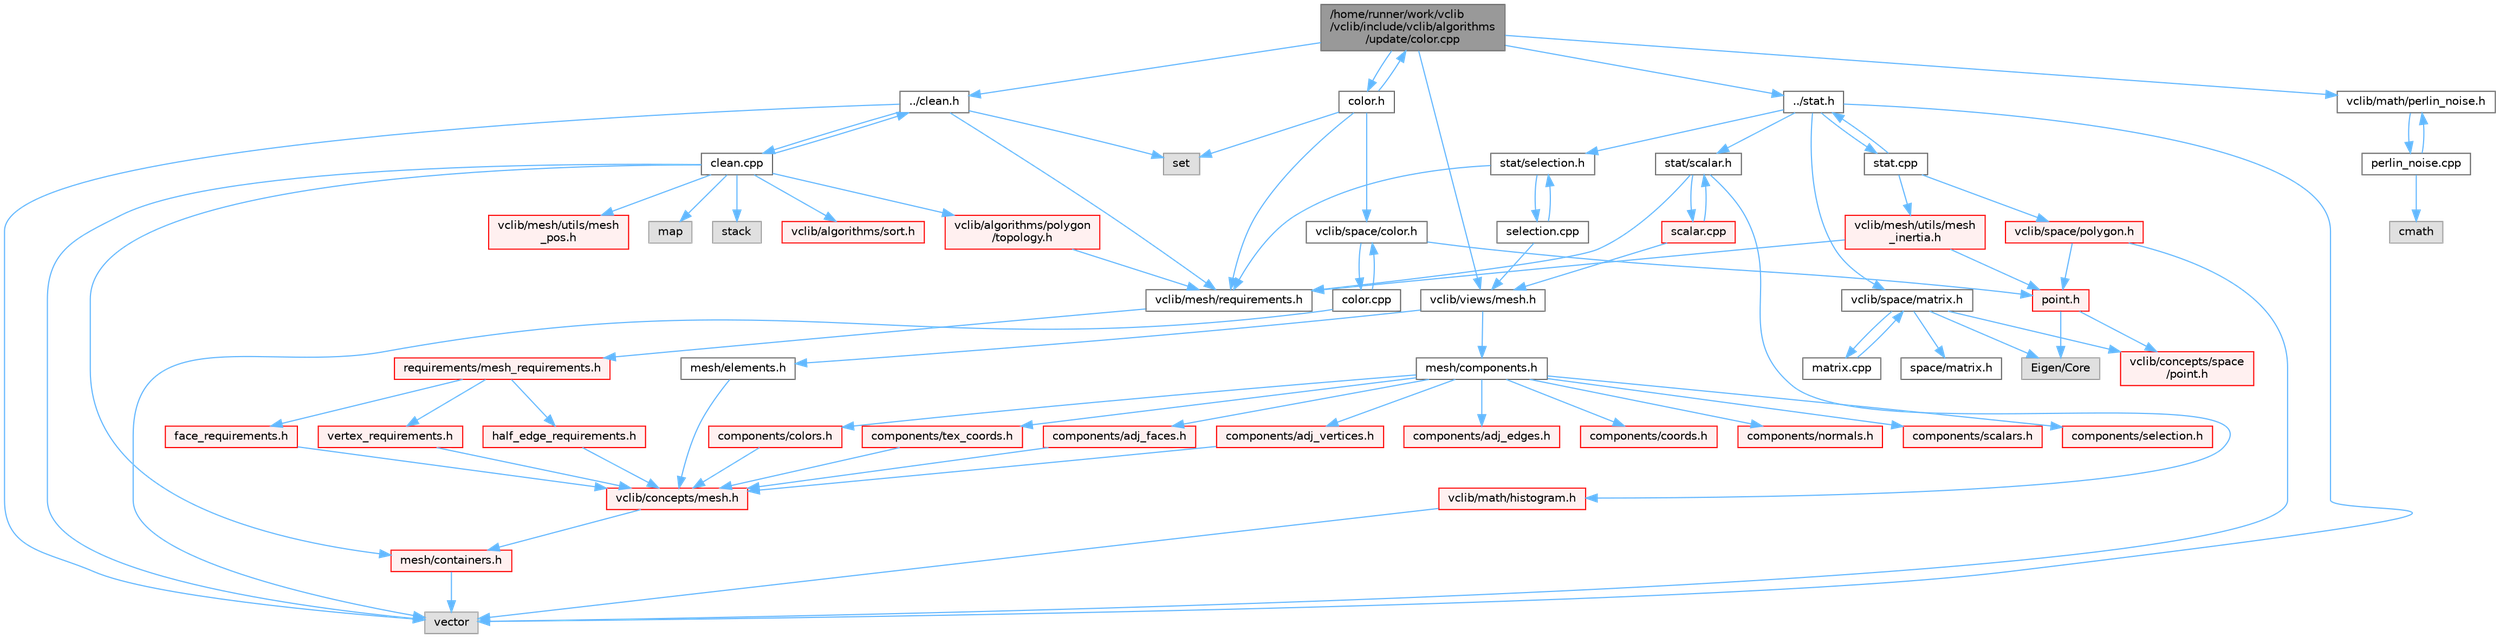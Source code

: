 digraph "/home/runner/work/vclib/vclib/include/vclib/algorithms/update/color.cpp"
{
 // LATEX_PDF_SIZE
  bgcolor="transparent";
  edge [fontname=Helvetica,fontsize=10,labelfontname=Helvetica,labelfontsize=10];
  node [fontname=Helvetica,fontsize=10,shape=box,height=0.2,width=0.4];
  Node1 [label="/home/runner/work/vclib\l/vclib/include/vclib/algorithms\l/update/color.cpp",height=0.2,width=0.4,color="gray40", fillcolor="grey60", style="filled", fontcolor="black",tooltip=" "];
  Node1 -> Node2 [color="steelblue1",style="solid"];
  Node2 [label="color.h",height=0.2,width=0.4,color="grey40", fillcolor="white", style="filled",URL="$algorithms_2update_2color_8h.html",tooltip=" "];
  Node2 -> Node3 [color="steelblue1",style="solid"];
  Node3 [label="set",height=0.2,width=0.4,color="grey60", fillcolor="#E0E0E0", style="filled",tooltip=" "];
  Node2 -> Node4 [color="steelblue1",style="solid"];
  Node4 [label="vclib/mesh/requirements.h",height=0.2,width=0.4,color="grey40", fillcolor="white", style="filled",URL="$requirements_8h.html",tooltip=" "];
  Node4 -> Node5 [color="steelblue1",style="solid"];
  Node5 [label="requirements/mesh_requirements.h",height=0.2,width=0.4,color="red", fillcolor="#FFF0F0", style="filled",URL="$mesh__requirements_8h.html",tooltip=" "];
  Node5 -> Node6 [color="steelblue1",style="solid"];
  Node6 [label="half_edge_requirements.h",height=0.2,width=0.4,color="red", fillcolor="#FFF0F0", style="filled",URL="$half__edge__requirements_8h.html",tooltip=" "];
  Node6 -> Node7 [color="steelblue1",style="solid"];
  Node7 [label="vclib/concepts/mesh.h",height=0.2,width=0.4,color="red", fillcolor="#FFF0F0", style="filled",URL="$concepts_2mesh_8h.html",tooltip=" "];
  Node7 -> Node60 [color="steelblue1",style="solid"];
  Node60 [label="mesh/containers.h",height=0.2,width=0.4,color="red", fillcolor="#FFF0F0", style="filled",URL="$concepts_2mesh_2containers_8h.html",tooltip=" "];
  Node60 -> Node10 [color="steelblue1",style="solid"];
  Node10 [label="vector",height=0.2,width=0.4,color="grey60", fillcolor="#E0E0E0", style="filled",tooltip=" "];
  Node5 -> Node150 [color="steelblue1",style="solid"];
  Node150 [label="face_requirements.h",height=0.2,width=0.4,color="red", fillcolor="#FFF0F0", style="filled",URL="$face__requirements_8h.html",tooltip=" "];
  Node150 -> Node7 [color="steelblue1",style="solid"];
  Node5 -> Node69 [color="steelblue1",style="solid"];
  Node69 [label="vertex_requirements.h",height=0.2,width=0.4,color="red", fillcolor="#FFF0F0", style="filled",URL="$vertex__requirements_8h.html",tooltip=" "];
  Node69 -> Node7 [color="steelblue1",style="solid"];
  Node2 -> Node28 [color="steelblue1",style="solid"];
  Node28 [label="vclib/space/color.h",height=0.2,width=0.4,color="grey40", fillcolor="white", style="filled",URL="$space_2color_8h.html",tooltip=" "];
  Node28 -> Node29 [color="steelblue1",style="solid"];
  Node29 [label="point.h",height=0.2,width=0.4,color="red", fillcolor="#FFF0F0", style="filled",URL="$space_2point_8h.html",tooltip=" "];
  Node29 -> Node31 [color="steelblue1",style="solid"];
  Node31 [label="Eigen/Core",height=0.2,width=0.4,color="grey60", fillcolor="#E0E0E0", style="filled",tooltip=" "];
  Node29 -> Node33 [color="steelblue1",style="solid"];
  Node33 [label="vclib/concepts/space\l/point.h",height=0.2,width=0.4,color="red", fillcolor="#FFF0F0", style="filled",URL="$concepts_2space_2point_8h.html",tooltip=" "];
  Node28 -> Node42 [color="steelblue1",style="solid"];
  Node42 [label="color.cpp",height=0.2,width=0.4,color="grey40", fillcolor="white", style="filled",URL="$space_2color_8cpp.html",tooltip=" "];
  Node42 -> Node28 [color="steelblue1",style="solid"];
  Node42 -> Node10 [color="steelblue1",style="solid"];
  Node2 -> Node1 [color="steelblue1",style="solid"];
  Node1 -> Node176 [color="steelblue1",style="solid"];
  Node176 [label="vclib/math/perlin_noise.h",height=0.2,width=0.4,color="grey40", fillcolor="white", style="filled",URL="$perlin__noise_8h.html",tooltip=" "];
  Node176 -> Node177 [color="steelblue1",style="solid"];
  Node177 [label="perlin_noise.cpp",height=0.2,width=0.4,color="grey40", fillcolor="white", style="filled",URL="$perlin__noise_8cpp.html",tooltip=" "];
  Node177 -> Node176 [color="steelblue1",style="solid"];
  Node177 -> Node37 [color="steelblue1",style="solid"];
  Node37 [label="cmath",height=0.2,width=0.4,color="grey60", fillcolor="#E0E0E0", style="filled",tooltip=" "];
  Node1 -> Node178 [color="steelblue1",style="solid"];
  Node178 [label="vclib/views/mesh.h",height=0.2,width=0.4,color="grey40", fillcolor="white", style="filled",URL="$views_2mesh_8h.html",tooltip=" "];
  Node178 -> Node179 [color="steelblue1",style="solid"];
  Node179 [label="mesh/components.h",height=0.2,width=0.4,color="grey40", fillcolor="white", style="filled",URL="$views_2mesh_2components_8h.html",tooltip=" "];
  Node179 -> Node180 [color="steelblue1",style="solid"];
  Node180 [label="components/adj_edges.h",height=0.2,width=0.4,color="red", fillcolor="#FFF0F0", style="filled",URL="$adj__edges_8h.html",tooltip=" "];
  Node179 -> Node197 [color="steelblue1",style="solid"];
  Node197 [label="components/adj_faces.h",height=0.2,width=0.4,color="red", fillcolor="#FFF0F0", style="filled",URL="$adj__faces_8h.html",tooltip=" "];
  Node197 -> Node7 [color="steelblue1",style="solid"];
  Node179 -> Node198 [color="steelblue1",style="solid"];
  Node198 [label="components/adj_vertices.h",height=0.2,width=0.4,color="red", fillcolor="#FFF0F0", style="filled",URL="$adj__vertices_8h.html",tooltip=" "];
  Node198 -> Node7 [color="steelblue1",style="solid"];
  Node179 -> Node199 [color="steelblue1",style="solid"];
  Node199 [label="components/colors.h",height=0.2,width=0.4,color="red", fillcolor="#FFF0F0", style="filled",URL="$colors_8h.html",tooltip=" "];
  Node199 -> Node7 [color="steelblue1",style="solid"];
  Node179 -> Node200 [color="steelblue1",style="solid"];
  Node200 [label="components/coords.h",height=0.2,width=0.4,color="red", fillcolor="#FFF0F0", style="filled",URL="$coords_8h.html",tooltip=" "];
  Node179 -> Node201 [color="steelblue1",style="solid"];
  Node201 [label="components/normals.h",height=0.2,width=0.4,color="red", fillcolor="#FFF0F0", style="filled",URL="$normals_8h.html",tooltip=" "];
  Node179 -> Node202 [color="steelblue1",style="solid"];
  Node202 [label="components/scalars.h",height=0.2,width=0.4,color="red", fillcolor="#FFF0F0", style="filled",URL="$scalars_8h.html",tooltip=" "];
  Node179 -> Node203 [color="steelblue1",style="solid"];
  Node203 [label="components/selection.h",height=0.2,width=0.4,color="red", fillcolor="#FFF0F0", style="filled",URL="$views_2mesh_2components_2selection_8h.html",tooltip=" "];
  Node179 -> Node204 [color="steelblue1",style="solid"];
  Node204 [label="components/tex_coords.h",height=0.2,width=0.4,color="red", fillcolor="#FFF0F0", style="filled",URL="$tex__coords_8h.html",tooltip=" "];
  Node204 -> Node7 [color="steelblue1",style="solid"];
  Node178 -> Node205 [color="steelblue1",style="solid"];
  Node205 [label="mesh/elements.h",height=0.2,width=0.4,color="grey40", fillcolor="white", style="filled",URL="$elements_8h.html",tooltip=" "];
  Node205 -> Node7 [color="steelblue1",style="solid"];
  Node1 -> Node206 [color="steelblue1",style="solid"];
  Node206 [label="../clean.h",height=0.2,width=0.4,color="grey40", fillcolor="white", style="filled",URL="$clean_8h.html",tooltip=" "];
  Node206 -> Node3 [color="steelblue1",style="solid"];
  Node206 -> Node10 [color="steelblue1",style="solid"];
  Node206 -> Node4 [color="steelblue1",style="solid"];
  Node206 -> Node207 [color="steelblue1",style="solid"];
  Node207 [label="clean.cpp",height=0.2,width=0.4,color="grey40", fillcolor="white", style="filled",URL="$clean_8cpp.html",tooltip=" "];
  Node207 -> Node206 [color="steelblue1",style="solid"];
  Node207 -> Node60 [color="steelblue1",style="solid"];
  Node207 -> Node208 [color="steelblue1",style="solid"];
  Node208 [label="map",height=0.2,width=0.4,color="grey60", fillcolor="#E0E0E0", style="filled",tooltip=" "];
  Node207 -> Node209 [color="steelblue1",style="solid"];
  Node209 [label="stack",height=0.2,width=0.4,color="grey60", fillcolor="#E0E0E0", style="filled",tooltip=" "];
  Node207 -> Node10 [color="steelblue1",style="solid"];
  Node207 -> Node210 [color="steelblue1",style="solid"];
  Node210 [label="vclib/algorithms/polygon\l/topology.h",height=0.2,width=0.4,color="red", fillcolor="#FFF0F0", style="filled",URL="$polygon_2topology_8h.html",tooltip=" "];
  Node210 -> Node4 [color="steelblue1",style="solid"];
  Node207 -> Node227 [color="steelblue1",style="solid"];
  Node227 [label="vclib/algorithms/sort.h",height=0.2,width=0.4,color="red", fillcolor="#FFF0F0", style="filled",URL="$sort_8h.html",tooltip=" "];
  Node207 -> Node216 [color="steelblue1",style="solid"];
  Node216 [label="vclib/mesh/utils/mesh\l_pos.h",height=0.2,width=0.4,color="red", fillcolor="#FFF0F0", style="filled",URL="$mesh__pos_8h.html",tooltip=" "];
  Node1 -> Node233 [color="steelblue1",style="solid"];
  Node233 [label="../stat.h",height=0.2,width=0.4,color="grey40", fillcolor="white", style="filled",URL="$stat_8h.html",tooltip=" "];
  Node233 -> Node10 [color="steelblue1",style="solid"];
  Node233 -> Node234 [color="steelblue1",style="solid"];
  Node234 [label="vclib/space/matrix.h",height=0.2,width=0.4,color="grey40", fillcolor="white", style="filled",URL="$space_2matrix_8h.html",tooltip=" "];
  Node234 -> Node31 [color="steelblue1",style="solid"];
  Node234 -> Node191 [color="steelblue1",style="solid"];
  Node191 [label="space/matrix.h",height=0.2,width=0.4,color="grey40", fillcolor="white", style="filled",URL="$concepts_2space_2matrix_8h.html",tooltip=" "];
  Node234 -> Node33 [color="steelblue1",style="solid"];
  Node234 -> Node235 [color="steelblue1",style="solid"];
  Node235 [label="matrix.cpp",height=0.2,width=0.4,color="grey40", fillcolor="white", style="filled",URL="$matrix_8cpp.html",tooltip=" "];
  Node235 -> Node234 [color="steelblue1",style="solid"];
  Node233 -> Node236 [color="steelblue1",style="solid"];
  Node236 [label="stat/scalar.h",height=0.2,width=0.4,color="grey40", fillcolor="white", style="filled",URL="$algorithms_2stat_2scalar_8h.html",tooltip=" "];
  Node236 -> Node237 [color="steelblue1",style="solid"];
  Node237 [label="vclib/math/histogram.h",height=0.2,width=0.4,color="red", fillcolor="#FFF0F0", style="filled",URL="$histogram_8h.html",tooltip=" "];
  Node237 -> Node10 [color="steelblue1",style="solid"];
  Node236 -> Node4 [color="steelblue1",style="solid"];
  Node236 -> Node239 [color="steelblue1",style="solid"];
  Node239 [label="scalar.cpp",height=0.2,width=0.4,color="red", fillcolor="#FFF0F0", style="filled",URL="$algorithms_2stat_2scalar_8cpp.html",tooltip=" "];
  Node239 -> Node236 [color="steelblue1",style="solid"];
  Node239 -> Node178 [color="steelblue1",style="solid"];
  Node233 -> Node240 [color="steelblue1",style="solid"];
  Node240 [label="stat/selection.h",height=0.2,width=0.4,color="grey40", fillcolor="white", style="filled",URL="$algorithms_2stat_2selection_8h.html",tooltip=" "];
  Node240 -> Node4 [color="steelblue1",style="solid"];
  Node240 -> Node241 [color="steelblue1",style="solid"];
  Node241 [label="selection.cpp",height=0.2,width=0.4,color="grey40", fillcolor="white", style="filled",URL="$stat_2selection_8cpp.html",tooltip=" "];
  Node241 -> Node240 [color="steelblue1",style="solid"];
  Node241 -> Node178 [color="steelblue1",style="solid"];
  Node233 -> Node242 [color="steelblue1",style="solid"];
  Node242 [label="stat.cpp",height=0.2,width=0.4,color="grey40", fillcolor="white", style="filled",URL="$stat_8cpp.html",tooltip=" "];
  Node242 -> Node233 [color="steelblue1",style="solid"];
  Node242 -> Node243 [color="steelblue1",style="solid"];
  Node243 [label="vclib/mesh/utils/mesh\l_inertia.h",height=0.2,width=0.4,color="red", fillcolor="#FFF0F0", style="filled",URL="$mesh__inertia_8h.html",tooltip=" "];
  Node243 -> Node4 [color="steelblue1",style="solid"];
  Node243 -> Node29 [color="steelblue1",style="solid"];
  Node242 -> Node220 [color="steelblue1",style="solid"];
  Node220 [label="vclib/space/polygon.h",height=0.2,width=0.4,color="red", fillcolor="#FFF0F0", style="filled",URL="$space_2polygon_8h.html",tooltip=" "];
  Node220 -> Node10 [color="steelblue1",style="solid"];
  Node220 -> Node29 [color="steelblue1",style="solid"];
}
